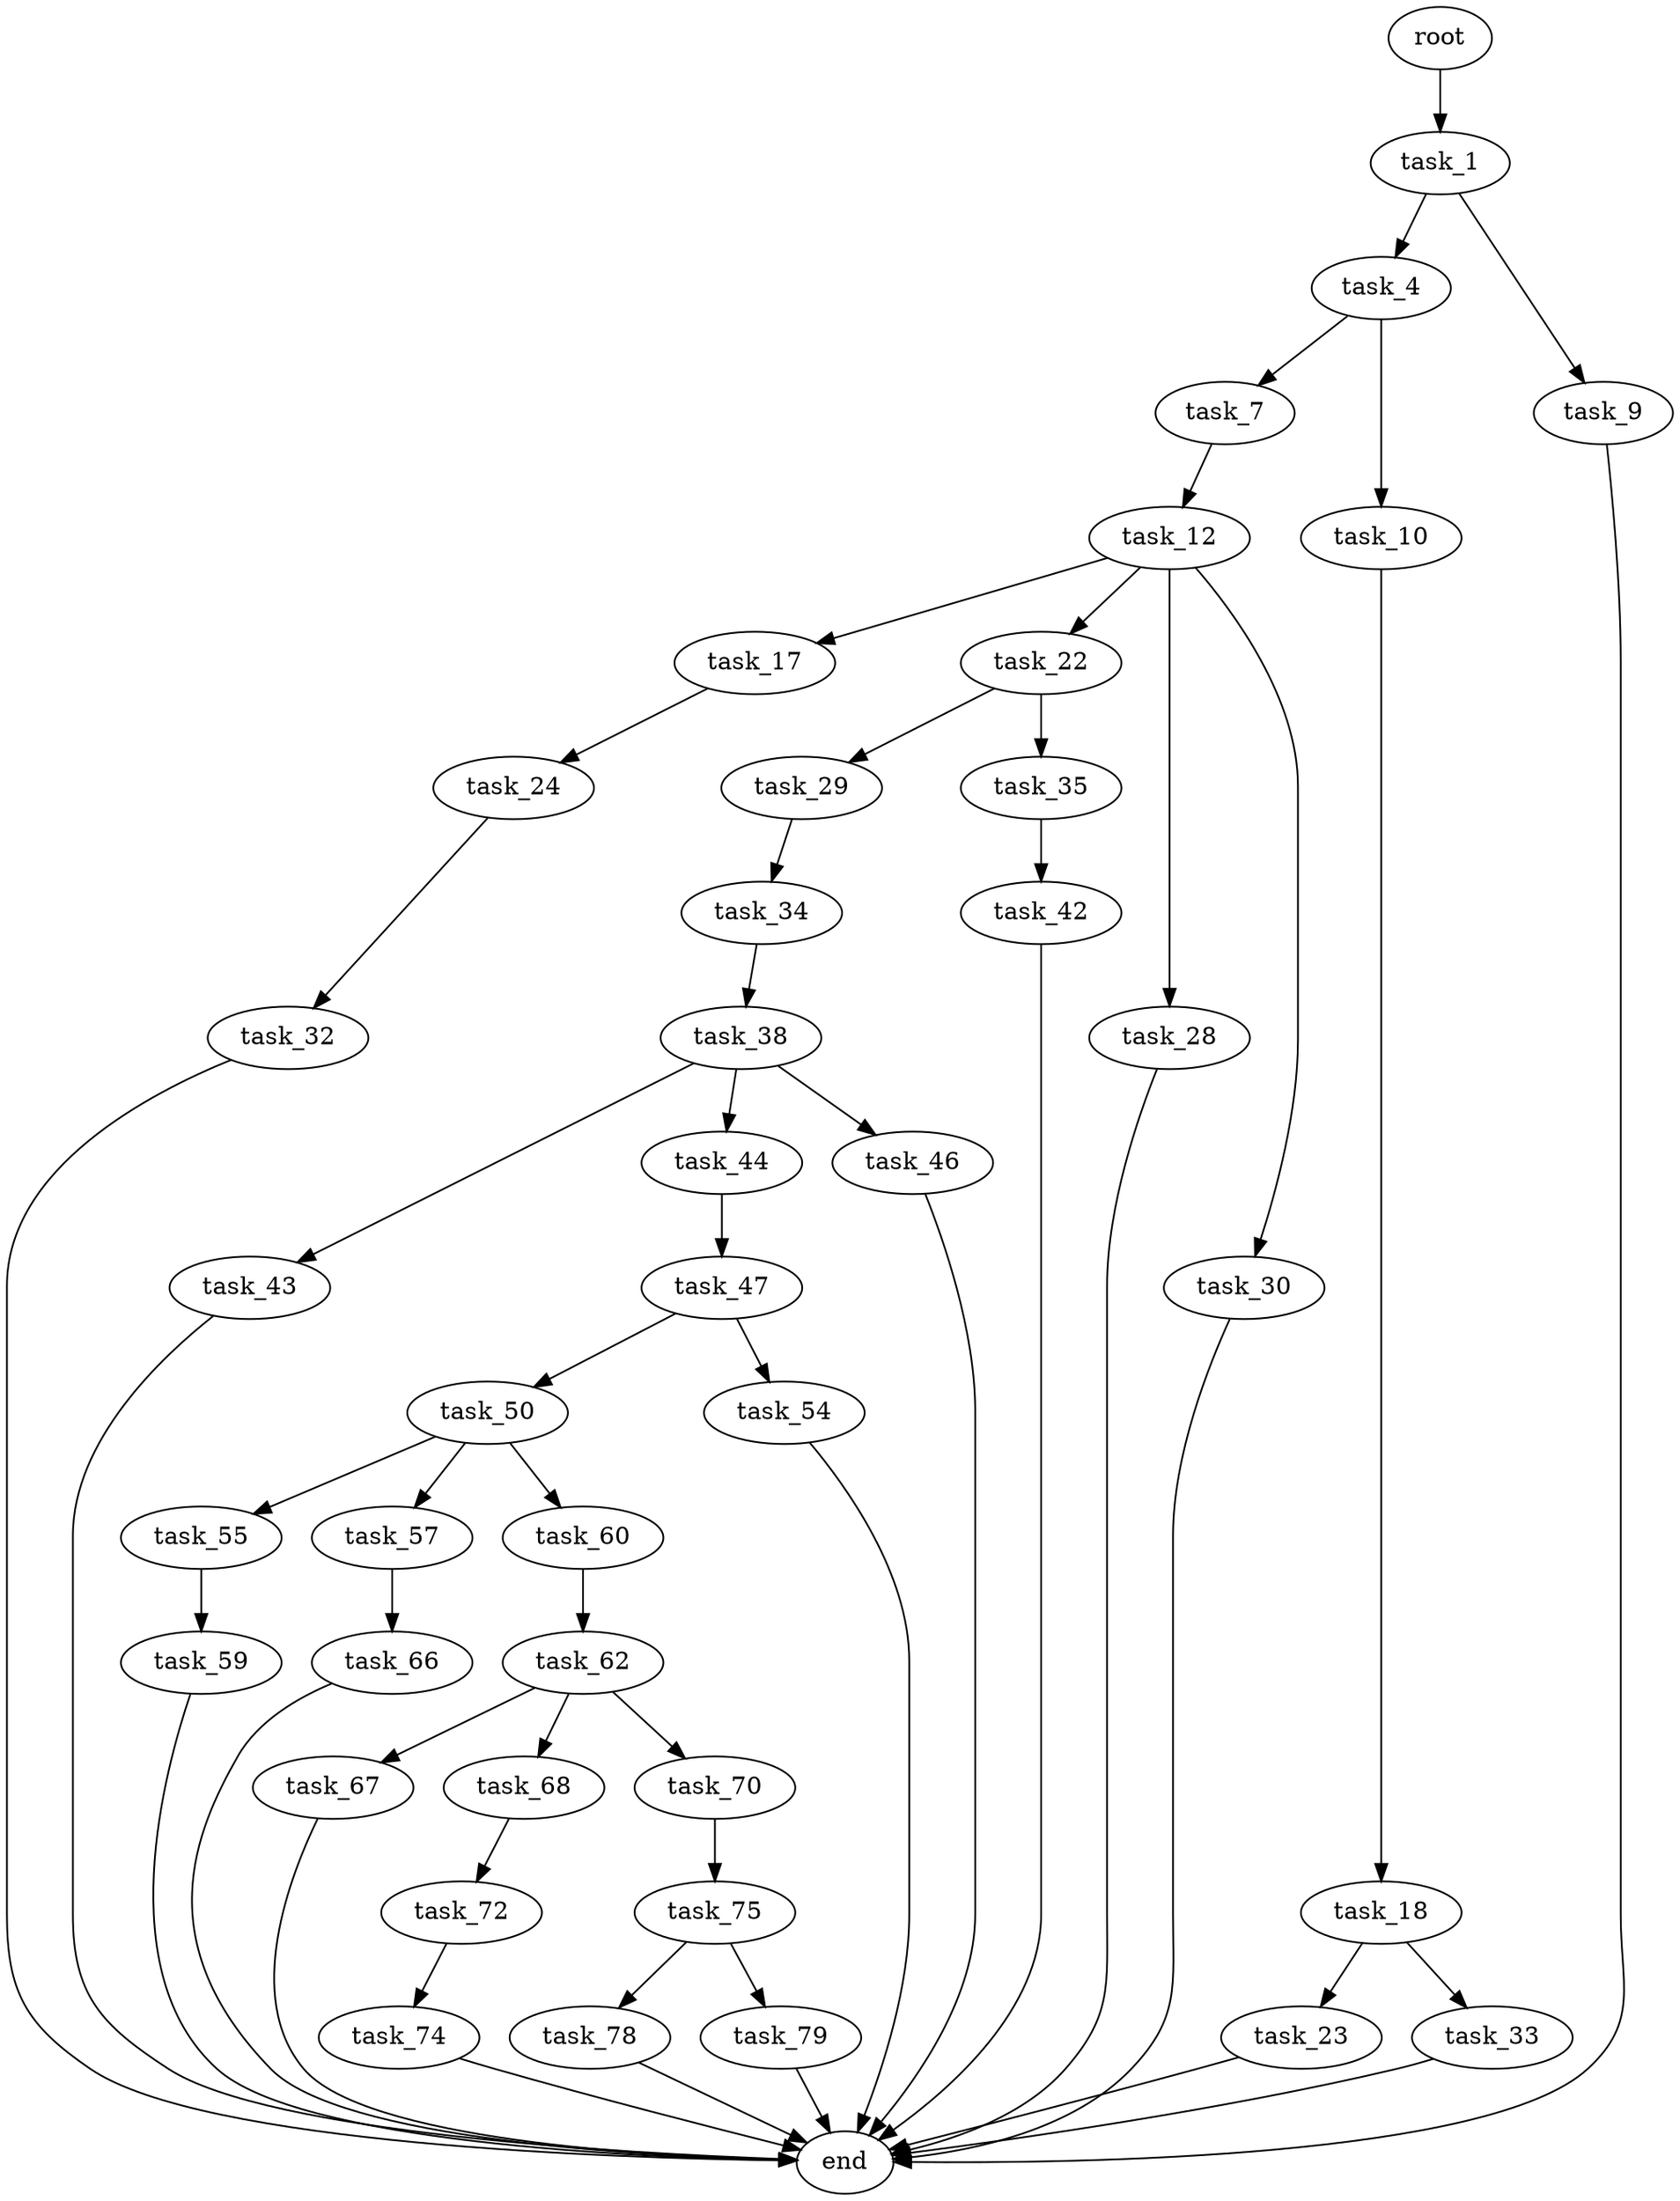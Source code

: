 digraph G {
  root [size="0.000000"];
  task_1 [size="782757789696.000000"];
  task_4 [size="134217728000.000000"];
  task_7 [size="549755813888.000000"];
  task_9 [size="18797993291.000000"];
  task_10 [size="1162989698317.000000"];
  task_12 [size="134217728000.000000"];
  task_17 [size="386122195755.000000"];
  task_18 [size="38197602626.000000"];
  task_22 [size="12219327198.000000"];
  task_23 [size="22953183605.000000"];
  task_24 [size="11128463569.000000"];
  task_28 [size="1073741824000.000000"];
  task_29 [size="323924969475.000000"];
  task_30 [size="10286851627.000000"];
  task_32 [size="620284229089.000000"];
  task_33 [size="68719476736.000000"];
  task_34 [size="368293445632.000000"];
  task_35 [size="407245969034.000000"];
  task_38 [size="231928233984.000000"];
  task_42 [size="2997431871.000000"];
  task_43 [size="1313260039.000000"];
  task_44 [size="9967620628.000000"];
  task_46 [size="8116163893.000000"];
  task_47 [size="549755813888.000000"];
  task_50 [size="6077720061.000000"];
  task_54 [size="2132584958.000000"];
  task_55 [size="1974191992.000000"];
  task_57 [size="27578074177.000000"];
  task_59 [size="8589934592.000000"];
  task_60 [size="284666980303.000000"];
  task_62 [size="30272412483.000000"];
  task_66 [size="5453087124.000000"];
  task_67 [size="872572866113.000000"];
  task_68 [size="1835580624.000000"];
  task_70 [size="368293445632.000000"];
  task_72 [size="207752811075.000000"];
  task_74 [size="19745752729.000000"];
  task_75 [size="98766124106.000000"];
  task_78 [size="8589934592.000000"];
  task_79 [size="782757789696.000000"];
  end [size="0.000000"];

  root -> task_1 [size="1.000000"];
  task_1 -> task_4 [size="679477248.000000"];
  task_1 -> task_9 [size="679477248.000000"];
  task_4 -> task_7 [size="209715200.000000"];
  task_4 -> task_10 [size="209715200.000000"];
  task_7 -> task_12 [size="536870912.000000"];
  task_9 -> end [size="1.000000"];
  task_10 -> task_18 [size="838860800.000000"];
  task_12 -> task_17 [size="209715200.000000"];
  task_12 -> task_22 [size="209715200.000000"];
  task_12 -> task_28 [size="209715200.000000"];
  task_12 -> task_30 [size="209715200.000000"];
  task_17 -> task_24 [size="679477248.000000"];
  task_18 -> task_23 [size="33554432.000000"];
  task_18 -> task_33 [size="33554432.000000"];
  task_22 -> task_29 [size="536870912.000000"];
  task_22 -> task_35 [size="536870912.000000"];
  task_23 -> end [size="1.000000"];
  task_24 -> task_32 [size="301989888.000000"];
  task_28 -> end [size="1.000000"];
  task_29 -> task_34 [size="301989888.000000"];
  task_30 -> end [size="1.000000"];
  task_32 -> end [size="1.000000"];
  task_33 -> end [size="1.000000"];
  task_34 -> task_38 [size="411041792.000000"];
  task_35 -> task_42 [size="679477248.000000"];
  task_38 -> task_43 [size="301989888.000000"];
  task_38 -> task_44 [size="301989888.000000"];
  task_38 -> task_46 [size="301989888.000000"];
  task_42 -> end [size="1.000000"];
  task_43 -> end [size="1.000000"];
  task_44 -> task_47 [size="301989888.000000"];
  task_46 -> end [size="1.000000"];
  task_47 -> task_50 [size="536870912.000000"];
  task_47 -> task_54 [size="536870912.000000"];
  task_50 -> task_55 [size="209715200.000000"];
  task_50 -> task_57 [size="209715200.000000"];
  task_50 -> task_60 [size="209715200.000000"];
  task_54 -> end [size="1.000000"];
  task_55 -> task_59 [size="75497472.000000"];
  task_57 -> task_66 [size="536870912.000000"];
  task_59 -> end [size="1.000000"];
  task_60 -> task_62 [size="411041792.000000"];
  task_62 -> task_67 [size="679477248.000000"];
  task_62 -> task_68 [size="679477248.000000"];
  task_62 -> task_70 [size="679477248.000000"];
  task_66 -> end [size="1.000000"];
  task_67 -> end [size="1.000000"];
  task_68 -> task_72 [size="75497472.000000"];
  task_70 -> task_75 [size="411041792.000000"];
  task_72 -> task_74 [size="411041792.000000"];
  task_74 -> end [size="1.000000"];
  task_75 -> task_78 [size="134217728.000000"];
  task_75 -> task_79 [size="134217728.000000"];
  task_78 -> end [size="1.000000"];
  task_79 -> end [size="1.000000"];
}
